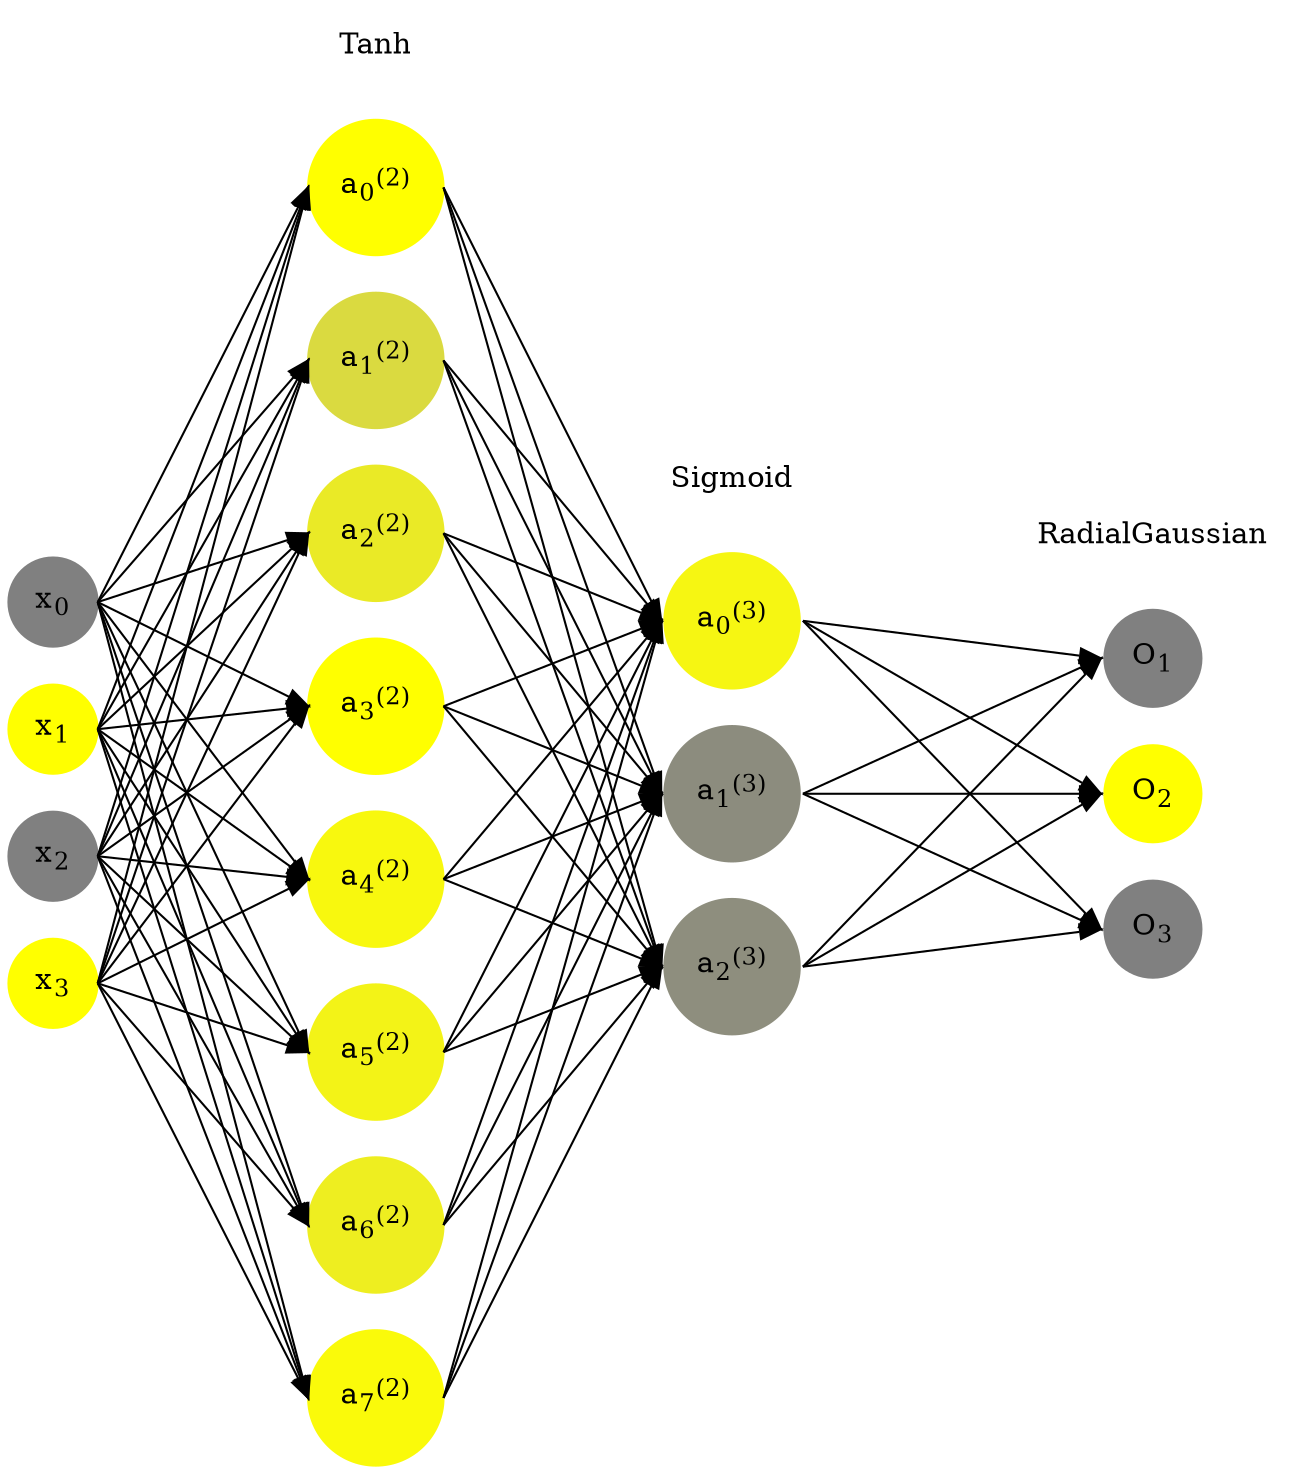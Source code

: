 digraph G {
	rankdir = LR;
	splines=false;
	edge[style=invis];
	ranksep= 1.4;
	{
	node [shape=circle, color="0.1667, 0.0, 0.5", style=filled, fillcolor="0.1667, 0.0, 0.5"];
	x0 [label=<x<sub>0</sub>>];
	}
	{
	node [shape=circle, color="0.1667, 1.0, 1.0", style=filled, fillcolor="0.1667, 1.0, 1.0"];
	x1 [label=<x<sub>1</sub>>];
	}
	{
	node [shape=circle, color="0.1667, 0.0, 0.5", style=filled, fillcolor="0.1667, 0.0, 0.5"];
	x2 [label=<x<sub>2</sub>>];
	}
	{
	node [shape=circle, color="0.1667, 1.0, 1.0", style=filled, fillcolor="0.1667, 1.0, 1.0"];
	x3 [label=<x<sub>3</sub>>];
	}
	{
	node [shape=circle, color="0.1667, 0.997530, 0.998765", style=filled, fillcolor="0.1667, 0.997530, 0.998765"];
	a02 [label=<a<sub>0</sub><sup>(2)</sup>>];
	}
	{
	node [shape=circle, color="0.1667, 0.707057, 0.853529", style=filled, fillcolor="0.1667, 0.707057, 0.853529"];
	a12 [label=<a<sub>1</sub><sup>(2)</sup>>];
	}
	{
	node [shape=circle, color="0.1667, 0.834624, 0.917312", style=filled, fillcolor="0.1667, 0.834624, 0.917312"];
	a22 [label=<a<sub>2</sub><sup>(2)</sup>>];
	}
	{
	node [shape=circle, color="0.1667, 0.999214, 0.999607", style=filled, fillcolor="0.1667, 0.999214, 0.999607"];
	a32 [label=<a<sub>3</sub><sup>(2)</sup>>];
	}
	{
	node [shape=circle, color="0.1667, 0.940251, 0.970126", style=filled, fillcolor="0.1667, 0.940251, 0.970126"];
	a42 [label=<a<sub>4</sub><sup>(2)</sup>>];
	}
	{
	node [shape=circle, color="0.1667, 0.901825, 0.950913", style=filled, fillcolor="0.1667, 0.901825, 0.950913"];
	a52 [label=<a<sub>5</sub><sup>(2)</sup>>];
	}
	{
	node [shape=circle, color="0.1667, 0.863188, 0.931594", style=filled, fillcolor="0.1667, 0.863188, 0.931594"];
	a62 [label=<a<sub>6</sub><sup>(2)</sup>>];
	}
	{
	node [shape=circle, color="0.1667, 0.956971, 0.978485", style=filled, fillcolor="0.1667, 0.956971, 0.978485"];
	a72 [label=<a<sub>7</sub><sup>(2)</sup>>];
	}
	{
	node [shape=circle, color="0.1667, 0.926643, 0.963322", style=filled, fillcolor="0.1667, 0.926643, 0.963322"];
	a03 [label=<a<sub>0</sub><sup>(3)</sup>>];
	}
	{
	node [shape=circle, color="0.1667, 0.099877, 0.549939", style=filled, fillcolor="0.1667, 0.099877, 0.549939"];
	a13 [label=<a<sub>1</sub><sup>(3)</sup>>];
	}
	{
	node [shape=circle, color="0.1667, 0.115831, 0.557915", style=filled, fillcolor="0.1667, 0.115831, 0.557915"];
	a23 [label=<a<sub>2</sub><sup>(3)</sup>>];
	}
	{
	node [shape=circle, color="0.1667, 0.0, 0.5", style=filled, fillcolor="0.1667, 0.0, 0.5"];
	O1 [label=<O<sub>1</sub>>];
	}
	{
	node [shape=circle, color="0.1667, 1.0, 1.0", style=filled, fillcolor="0.1667, 1.0, 1.0"];
	O2 [label=<O<sub>2</sub>>];
	}
	{
	node [shape=circle, color="0.1667, 0.0, 0.5", style=filled, fillcolor="0.1667, 0.0, 0.5"];
	O3 [label=<O<sub>3</sub>>];
	}
	{
	rank=same;
	x0->x1->x2->x3;
	}
	{
	rank=same;
	a02->a12->a22->a32->a42->a52->a62->a72;
	}
	{
	rank=same;
	a03->a13->a23;
	}
	{
	rank=same;
	O1->O2->O3;
	}
	l1 [shape=plaintext,label="Tanh"];
	l1->a02;
	{rank=same; l1;a02};
	l2 [shape=plaintext,label="Sigmoid"];
	l2->a03;
	{rank=same; l2;a03};
	l3 [shape=plaintext,label="RadialGaussian"];
	l3->O1;
	{rank=same; l3;O1};
edge[style=solid, tailport=e, headport=w];
	{x0;x1;x2;x3} -> {a02;a12;a22;a32;a42;a52;a62;a72};
	{a02;a12;a22;a32;a42;a52;a62;a72} -> {a03;a13;a23};
	{a03;a13;a23} -> {O1,O2,O3};
}